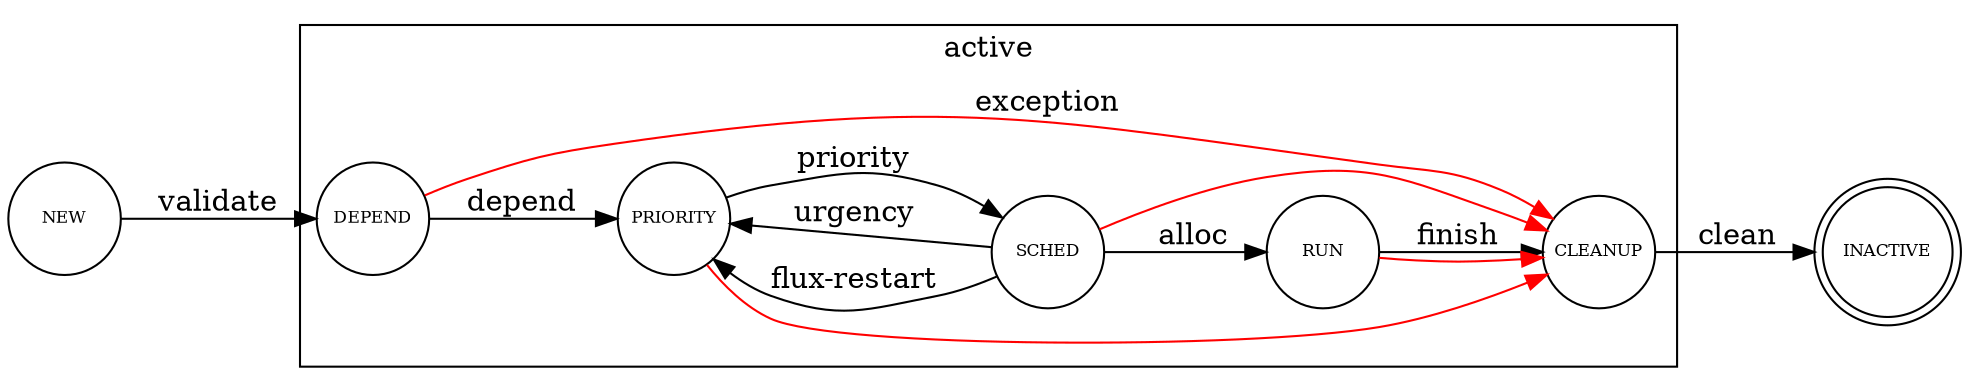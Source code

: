 digraph states {
    rankdir=LR

#size="8,5"

    node [shape=doublecircle fontsize=8 fixsize=shape width=0.75]; INACTIVE

    node [shape=circle fontsize=8 fixedsize=shape width=0.75];

    subgraph cluster_main {
        label = "active";
        DEPEND;
        PRIORITY;
        SCHED;
        RUN;
        CLEANUP;
    }

    NEW -> DEPEND [label="validate"];
    DEPEND -> PRIORITY [label="depend"];
    PRIORITY -> SCHED [label="priority"];
    SCHED -> RUN [label="alloc"];
    RUN -> CLEANUP [label="finish"];
    CLEANUP -> INACTIVE [label="clean"];

    SCHED -> PRIORITY [label="flux-restart"]
    SCHED -> PRIORITY [label="urgency"]

    edge [weight=0 color="red"];

    DEPEND -> CLEANUP [label="exception"];
    PRIORITY -> CLEANUP;
    SCHED -> CLEANUP;
    RUN -> CLEANUP;
}

